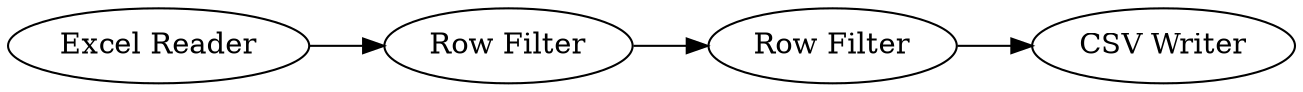 digraph {
	4 -> 1
	2 -> 3
	1 -> 2
	1 [label="Row Filter"]
	4 [label="Excel Reader"]
	3 [label="CSV Writer"]
	2 [label="Row Filter"]
	rankdir=LR
}
